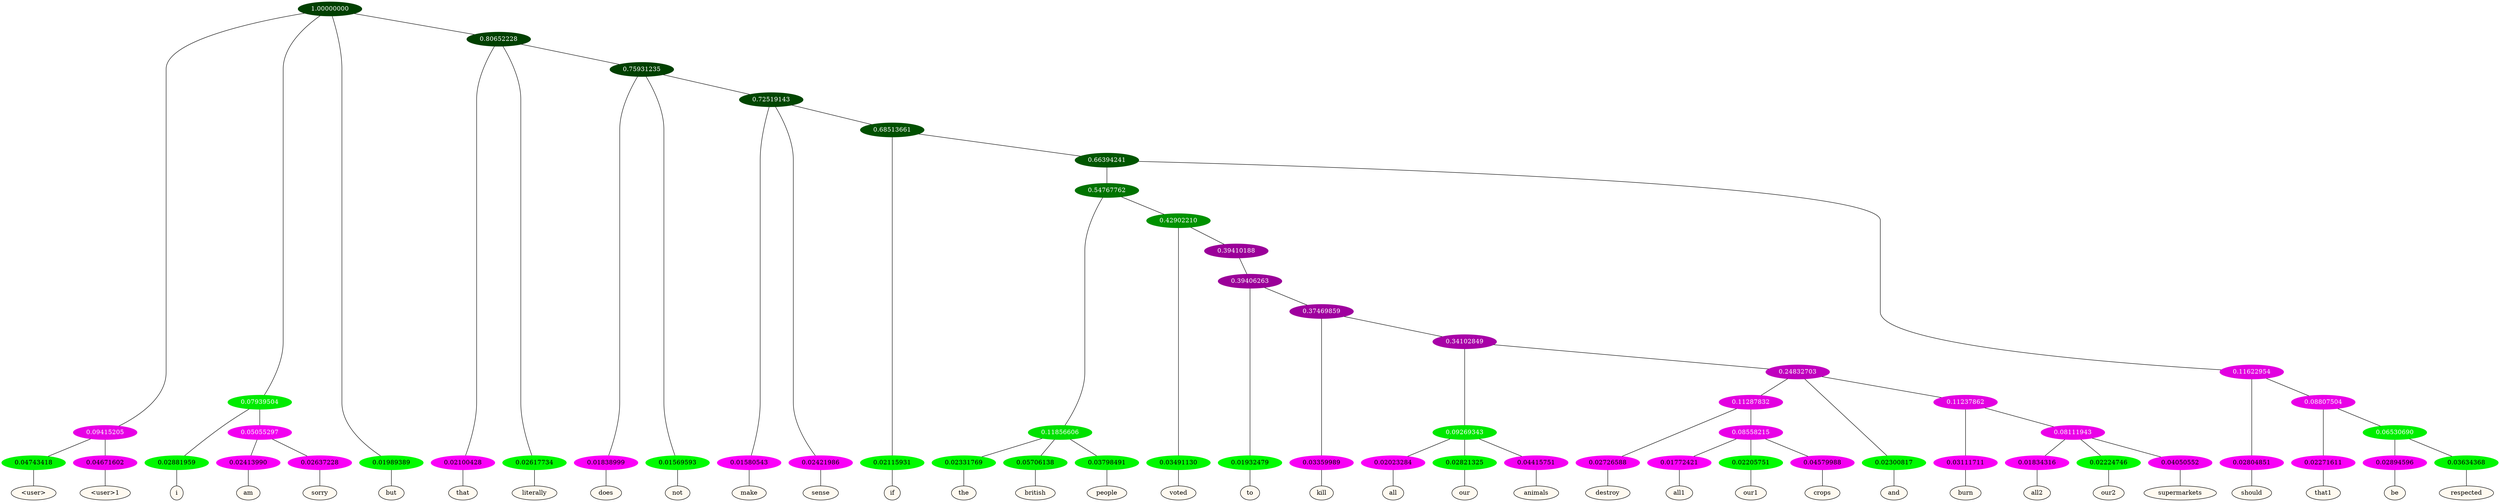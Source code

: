graph {
	node [format=png height=0.15 nodesep=0.001 ordering=out overlap=prism overlap_scaling=0.01 ranksep=0.001 ratio=0.2 style=filled width=0.15]
	{
		rank=same
		a_w_5 [label="\<user\>" color=black fillcolor=floralwhite style="filled,solid"]
		a_w_6 [label="\<user\>1" color=black fillcolor=floralwhite style="filled,solid"]
		a_w_7 [label=i color=black fillcolor=floralwhite style="filled,solid"]
		a_w_12 [label=am color=black fillcolor=floralwhite style="filled,solid"]
		a_w_13 [label=sorry color=black fillcolor=floralwhite style="filled,solid"]
		a_w_3 [label=but color=black fillcolor=floralwhite style="filled,solid"]
		a_w_9 [label=that color=black fillcolor=floralwhite style="filled,solid"]
		a_w_10 [label=literally color=black fillcolor=floralwhite style="filled,solid"]
		a_w_14 [label=does color=black fillcolor=floralwhite style="filled,solid"]
		a_w_15 [label=not color=black fillcolor=floralwhite style="filled,solid"]
		a_w_17 [label=make color=black fillcolor=floralwhite style="filled,solid"]
		a_w_18 [label=sense color=black fillcolor=floralwhite style="filled,solid"]
		a_w_20 [label=if color=black fillcolor=floralwhite style="filled,solid"]
		a_w_28 [label=the color=black fillcolor=floralwhite style="filled,solid"]
		a_w_29 [label=british color=black fillcolor=floralwhite style="filled,solid"]
		a_w_30 [label=people color=black fillcolor=floralwhite style="filled,solid"]
		a_w_31 [label=voted color=black fillcolor=floralwhite style="filled,solid"]
		a_w_38 [label=to color=black fillcolor=floralwhite style="filled,solid"]
		a_w_40 [label=kill color=black fillcolor=floralwhite style="filled,solid"]
		a_w_44 [label=all color=black fillcolor=floralwhite style="filled,solid"]
		a_w_45 [label=our color=black fillcolor=floralwhite style="filled,solid"]
		a_w_46 [label=animals color=black fillcolor=floralwhite style="filled,solid"]
		a_w_50 [label=destroy color=black fillcolor=floralwhite style="filled,solid"]
		a_w_54 [label=all1 color=black fillcolor=floralwhite style="filled,solid"]
		a_w_55 [label=our1 color=black fillcolor=floralwhite style="filled,solid"]
		a_w_56 [label=crops color=black fillcolor=floralwhite style="filled,solid"]
		a_w_48 [label=and color=black fillcolor=floralwhite style="filled,solid"]
		a_w_52 [label=burn color=black fillcolor=floralwhite style="filled,solid"]
		a_w_57 [label=all2 color=black fillcolor=floralwhite style="filled,solid"]
		a_w_58 [label=our2 color=black fillcolor=floralwhite style="filled,solid"]
		a_w_59 [label=supermarkets color=black fillcolor=floralwhite style="filled,solid"]
		a_w_26 [label=should color=black fillcolor=floralwhite style="filled,solid"]
		a_w_33 [label=that1 color=black fillcolor=floralwhite style="filled,solid"]
		a_w_36 [label=be color=black fillcolor=floralwhite style="filled,solid"]
		a_w_37 [label=respected color=black fillcolor=floralwhite style="filled,solid"]
	}
	a_n_5 -- a_w_5
	a_n_6 -- a_w_6
	a_n_7 -- a_w_7
	a_n_12 -- a_w_12
	a_n_13 -- a_w_13
	a_n_3 -- a_w_3
	a_n_9 -- a_w_9
	a_n_10 -- a_w_10
	a_n_14 -- a_w_14
	a_n_15 -- a_w_15
	a_n_17 -- a_w_17
	a_n_18 -- a_w_18
	a_n_20 -- a_w_20
	a_n_28 -- a_w_28
	a_n_29 -- a_w_29
	a_n_30 -- a_w_30
	a_n_31 -- a_w_31
	a_n_38 -- a_w_38
	a_n_40 -- a_w_40
	a_n_44 -- a_w_44
	a_n_45 -- a_w_45
	a_n_46 -- a_w_46
	a_n_50 -- a_w_50
	a_n_54 -- a_w_54
	a_n_55 -- a_w_55
	a_n_56 -- a_w_56
	a_n_48 -- a_w_48
	a_n_52 -- a_w_52
	a_n_57 -- a_w_57
	a_n_58 -- a_w_58
	a_n_59 -- a_w_59
	a_n_26 -- a_w_26
	a_n_33 -- a_w_33
	a_n_36 -- a_w_36
	a_n_37 -- a_w_37
	{
		rank=same
		a_n_5 [label=0.04743418 color="0.334 1.000 0.953" fontcolor=black]
		a_n_6 [label=0.04671602 color="0.835 1.000 0.953" fontcolor=black]
		a_n_7 [label=0.02881959 color="0.334 1.000 0.971" fontcolor=black]
		a_n_12 [label=0.02413990 color="0.835 1.000 0.976" fontcolor=black]
		a_n_13 [label=0.02637228 color="0.835 1.000 0.974" fontcolor=black]
		a_n_3 [label=0.01989389 color="0.334 1.000 0.980" fontcolor=black]
		a_n_9 [label=0.02100428 color="0.835 1.000 0.979" fontcolor=black]
		a_n_10 [label=0.02617734 color="0.334 1.000 0.974" fontcolor=black]
		a_n_14 [label=0.01838999 color="0.835 1.000 0.982" fontcolor=black]
		a_n_15 [label=0.01569593 color="0.334 1.000 0.984" fontcolor=black]
		a_n_17 [label=0.01580543 color="0.835 1.000 0.984" fontcolor=black]
		a_n_18 [label=0.02421986 color="0.835 1.000 0.976" fontcolor=black]
		a_n_20 [label=0.02115931 color="0.334 1.000 0.979" fontcolor=black]
		a_n_28 [label=0.02331769 color="0.334 1.000 0.977" fontcolor=black]
		a_n_29 [label=0.05706138 color="0.334 1.000 0.943" fontcolor=black]
		a_n_30 [label=0.03798491 color="0.334 1.000 0.962" fontcolor=black]
		a_n_31 [label=0.03491130 color="0.334 1.000 0.965" fontcolor=black]
		a_n_38 [label=0.01932479 color="0.334 1.000 0.981" fontcolor=black]
		a_n_40 [label=0.03359989 color="0.835 1.000 0.966" fontcolor=black]
		a_n_44 [label=0.02023284 color="0.835 1.000 0.980" fontcolor=black]
		a_n_45 [label=0.02821325 color="0.334 1.000 0.972" fontcolor=black]
		a_n_46 [label=0.04415751 color="0.835 1.000 0.956" fontcolor=black]
		a_n_50 [label=0.02726588 color="0.835 1.000 0.973" fontcolor=black]
		a_n_54 [label=0.01772421 color="0.835 1.000 0.982" fontcolor=black]
		a_n_55 [label=0.02205751 color="0.334 1.000 0.978" fontcolor=black]
		a_n_56 [label=0.04579988 color="0.835 1.000 0.954" fontcolor=black]
		a_n_48 [label=0.02300817 color="0.334 1.000 0.977" fontcolor=black]
		a_n_52 [label=0.03111711 color="0.835 1.000 0.969" fontcolor=black]
		a_n_57 [label=0.01834316 color="0.835 1.000 0.982" fontcolor=black]
		a_n_58 [label=0.02224746 color="0.334 1.000 0.978" fontcolor=black]
		a_n_59 [label=0.04050552 color="0.835 1.000 0.959" fontcolor=black]
		a_n_26 [label=0.02804851 color="0.835 1.000 0.972" fontcolor=black]
		a_n_33 [label=0.02271611 color="0.835 1.000 0.977" fontcolor=black]
		a_n_36 [label=0.02894596 color="0.835 1.000 0.971" fontcolor=black]
		a_n_37 [label=0.03634368 color="0.334 1.000 0.964" fontcolor=black]
	}
	a_n_0 [label=1.00000000 color="0.334 1.000 0.250" fontcolor=grey99]
	a_n_1 [label=0.09415205 color="0.835 1.000 0.906" fontcolor=grey99]
	a_n_0 -- a_n_1
	a_n_2 [label=0.07939504 color="0.334 1.000 0.921" fontcolor=grey99]
	a_n_0 -- a_n_2
	a_n_0 -- a_n_3
	a_n_4 [label=0.80652228 color="0.334 1.000 0.250" fontcolor=grey99]
	a_n_0 -- a_n_4
	a_n_1 -- a_n_5
	a_n_1 -- a_n_6
	a_n_2 -- a_n_7
	a_n_8 [label=0.05055297 color="0.835 1.000 0.949" fontcolor=grey99]
	a_n_2 -- a_n_8
	a_n_4 -- a_n_9
	a_n_4 -- a_n_10
	a_n_11 [label=0.75931235 color="0.334 1.000 0.250" fontcolor=grey99]
	a_n_4 -- a_n_11
	a_n_8 -- a_n_12
	a_n_8 -- a_n_13
	a_n_11 -- a_n_14
	a_n_11 -- a_n_15
	a_n_16 [label=0.72519143 color="0.334 1.000 0.275" fontcolor=grey99]
	a_n_11 -- a_n_16
	a_n_16 -- a_n_17
	a_n_16 -- a_n_18
	a_n_19 [label=0.68513661 color="0.334 1.000 0.315" fontcolor=grey99]
	a_n_16 -- a_n_19
	a_n_19 -- a_n_20
	a_n_21 [label=0.66394241 color="0.334 1.000 0.336" fontcolor=grey99]
	a_n_19 -- a_n_21
	a_n_22 [label=0.54767762 color="0.334 1.000 0.452" fontcolor=grey99]
	a_n_21 -- a_n_22
	a_n_23 [label=0.11622954 color="0.835 1.000 0.884" fontcolor=grey99]
	a_n_21 -- a_n_23
	a_n_24 [label=0.11856606 color="0.334 1.000 0.881" fontcolor=grey99]
	a_n_22 -- a_n_24
	a_n_25 [label=0.42902210 color="0.334 1.000 0.571" fontcolor=grey99]
	a_n_22 -- a_n_25
	a_n_23 -- a_n_26
	a_n_27 [label=0.08807504 color="0.835 1.000 0.912" fontcolor=grey99]
	a_n_23 -- a_n_27
	a_n_24 -- a_n_28
	a_n_24 -- a_n_29
	a_n_24 -- a_n_30
	a_n_25 -- a_n_31
	a_n_32 [label=0.39410188 color="0.835 1.000 0.606" fontcolor=grey99]
	a_n_25 -- a_n_32
	a_n_27 -- a_n_33
	a_n_34 [label=0.06530690 color="0.334 1.000 0.935" fontcolor=grey99]
	a_n_27 -- a_n_34
	a_n_35 [label=0.39406263 color="0.835 1.000 0.606" fontcolor=grey99]
	a_n_32 -- a_n_35
	a_n_34 -- a_n_36
	a_n_34 -- a_n_37
	a_n_35 -- a_n_38
	a_n_39 [label=0.37469859 color="0.835 1.000 0.625" fontcolor=grey99]
	a_n_35 -- a_n_39
	a_n_39 -- a_n_40
	a_n_41 [label=0.34102849 color="0.835 1.000 0.659" fontcolor=grey99]
	a_n_39 -- a_n_41
	a_n_42 [label=0.09269343 color="0.334 1.000 0.907" fontcolor=grey99]
	a_n_41 -- a_n_42
	a_n_43 [label=0.24832703 color="0.835 1.000 0.752" fontcolor=grey99]
	a_n_41 -- a_n_43
	a_n_42 -- a_n_44
	a_n_42 -- a_n_45
	a_n_42 -- a_n_46
	a_n_47 [label=0.11287832 color="0.835 1.000 0.887" fontcolor=grey99]
	a_n_43 -- a_n_47
	a_n_43 -- a_n_48
	a_n_49 [label=0.11237862 color="0.835 1.000 0.888" fontcolor=grey99]
	a_n_43 -- a_n_49
	a_n_47 -- a_n_50
	a_n_51 [label=0.08558215 color="0.835 1.000 0.914" fontcolor=grey99]
	a_n_47 -- a_n_51
	a_n_49 -- a_n_52
	a_n_53 [label=0.08111943 color="0.835 1.000 0.919" fontcolor=grey99]
	a_n_49 -- a_n_53
	a_n_51 -- a_n_54
	a_n_51 -- a_n_55
	a_n_51 -- a_n_56
	a_n_53 -- a_n_57
	a_n_53 -- a_n_58
	a_n_53 -- a_n_59
}
